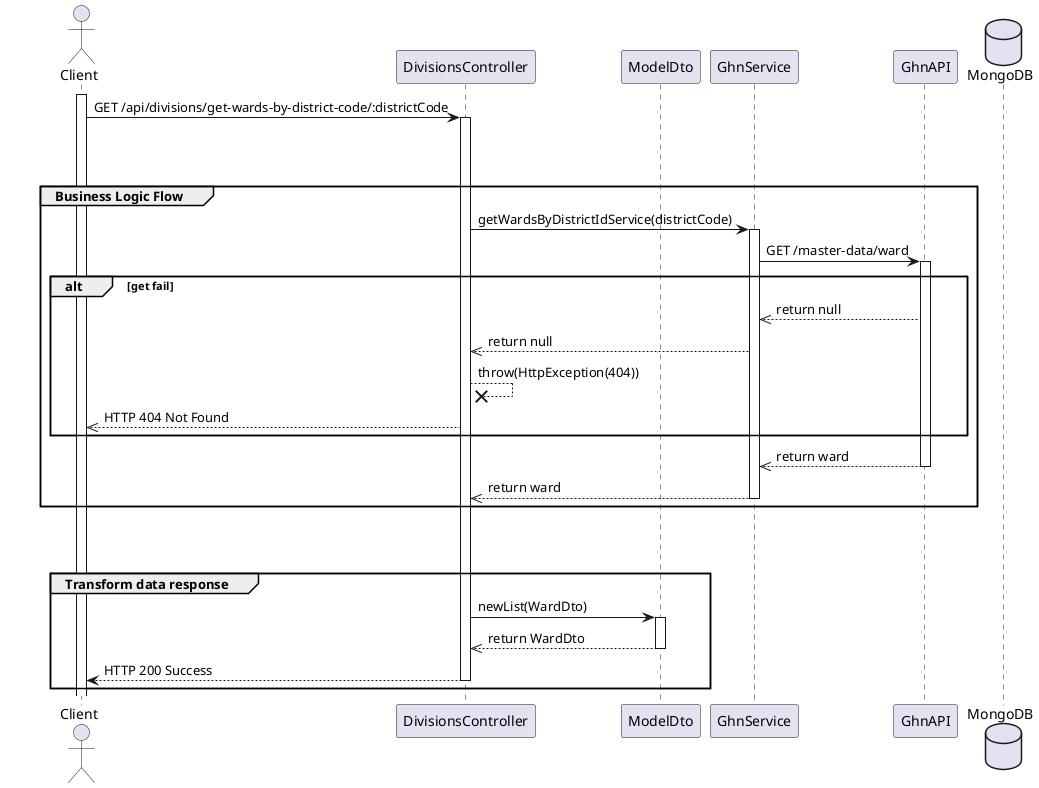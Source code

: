 @startuml View list Disctricts

actor Client
participant DivisionsController
participant ModelDto
participant GhnService 
participant GhnAPI

database MongoDB

' Step 1
    activate Client
    Client -> DivisionsController: GET /api/divisions/get-wards-by-district-code/:districtCode
    activate DivisionsController

break
break

' step 2
group Business Logic Flow
    DivisionsController -> GhnService: getWardsByDistrictIdService(districtCode)
    activate GhnService
    GhnService -> GhnAPI: GET /master-data/ward
    activate GhnAPI

    alt get fail
        GhnAPI -->> GhnService: return null
        GhnService -->> DivisionsController: return null
        DivisionsController --x DivisionsController: throw(HttpException(404))
        DivisionsController -->> Client: HTTP 404 Not Found
    end

    GhnAPI -->> GhnService: return ward
    deactivate GhnAPI
    GhnService -->> DivisionsController: return ward
    deactivate GhnService


end
break
break

group Transform data response
    DivisionsController -> ModelDto: newList(WardDto)
    activate ModelDto
    ModelDto -->> DivisionsController: return WardDto 
    deactivate ModelDto
DivisionsController --> Client: HTTP 200 Success
deactivate DivisionsController
end



@enduml